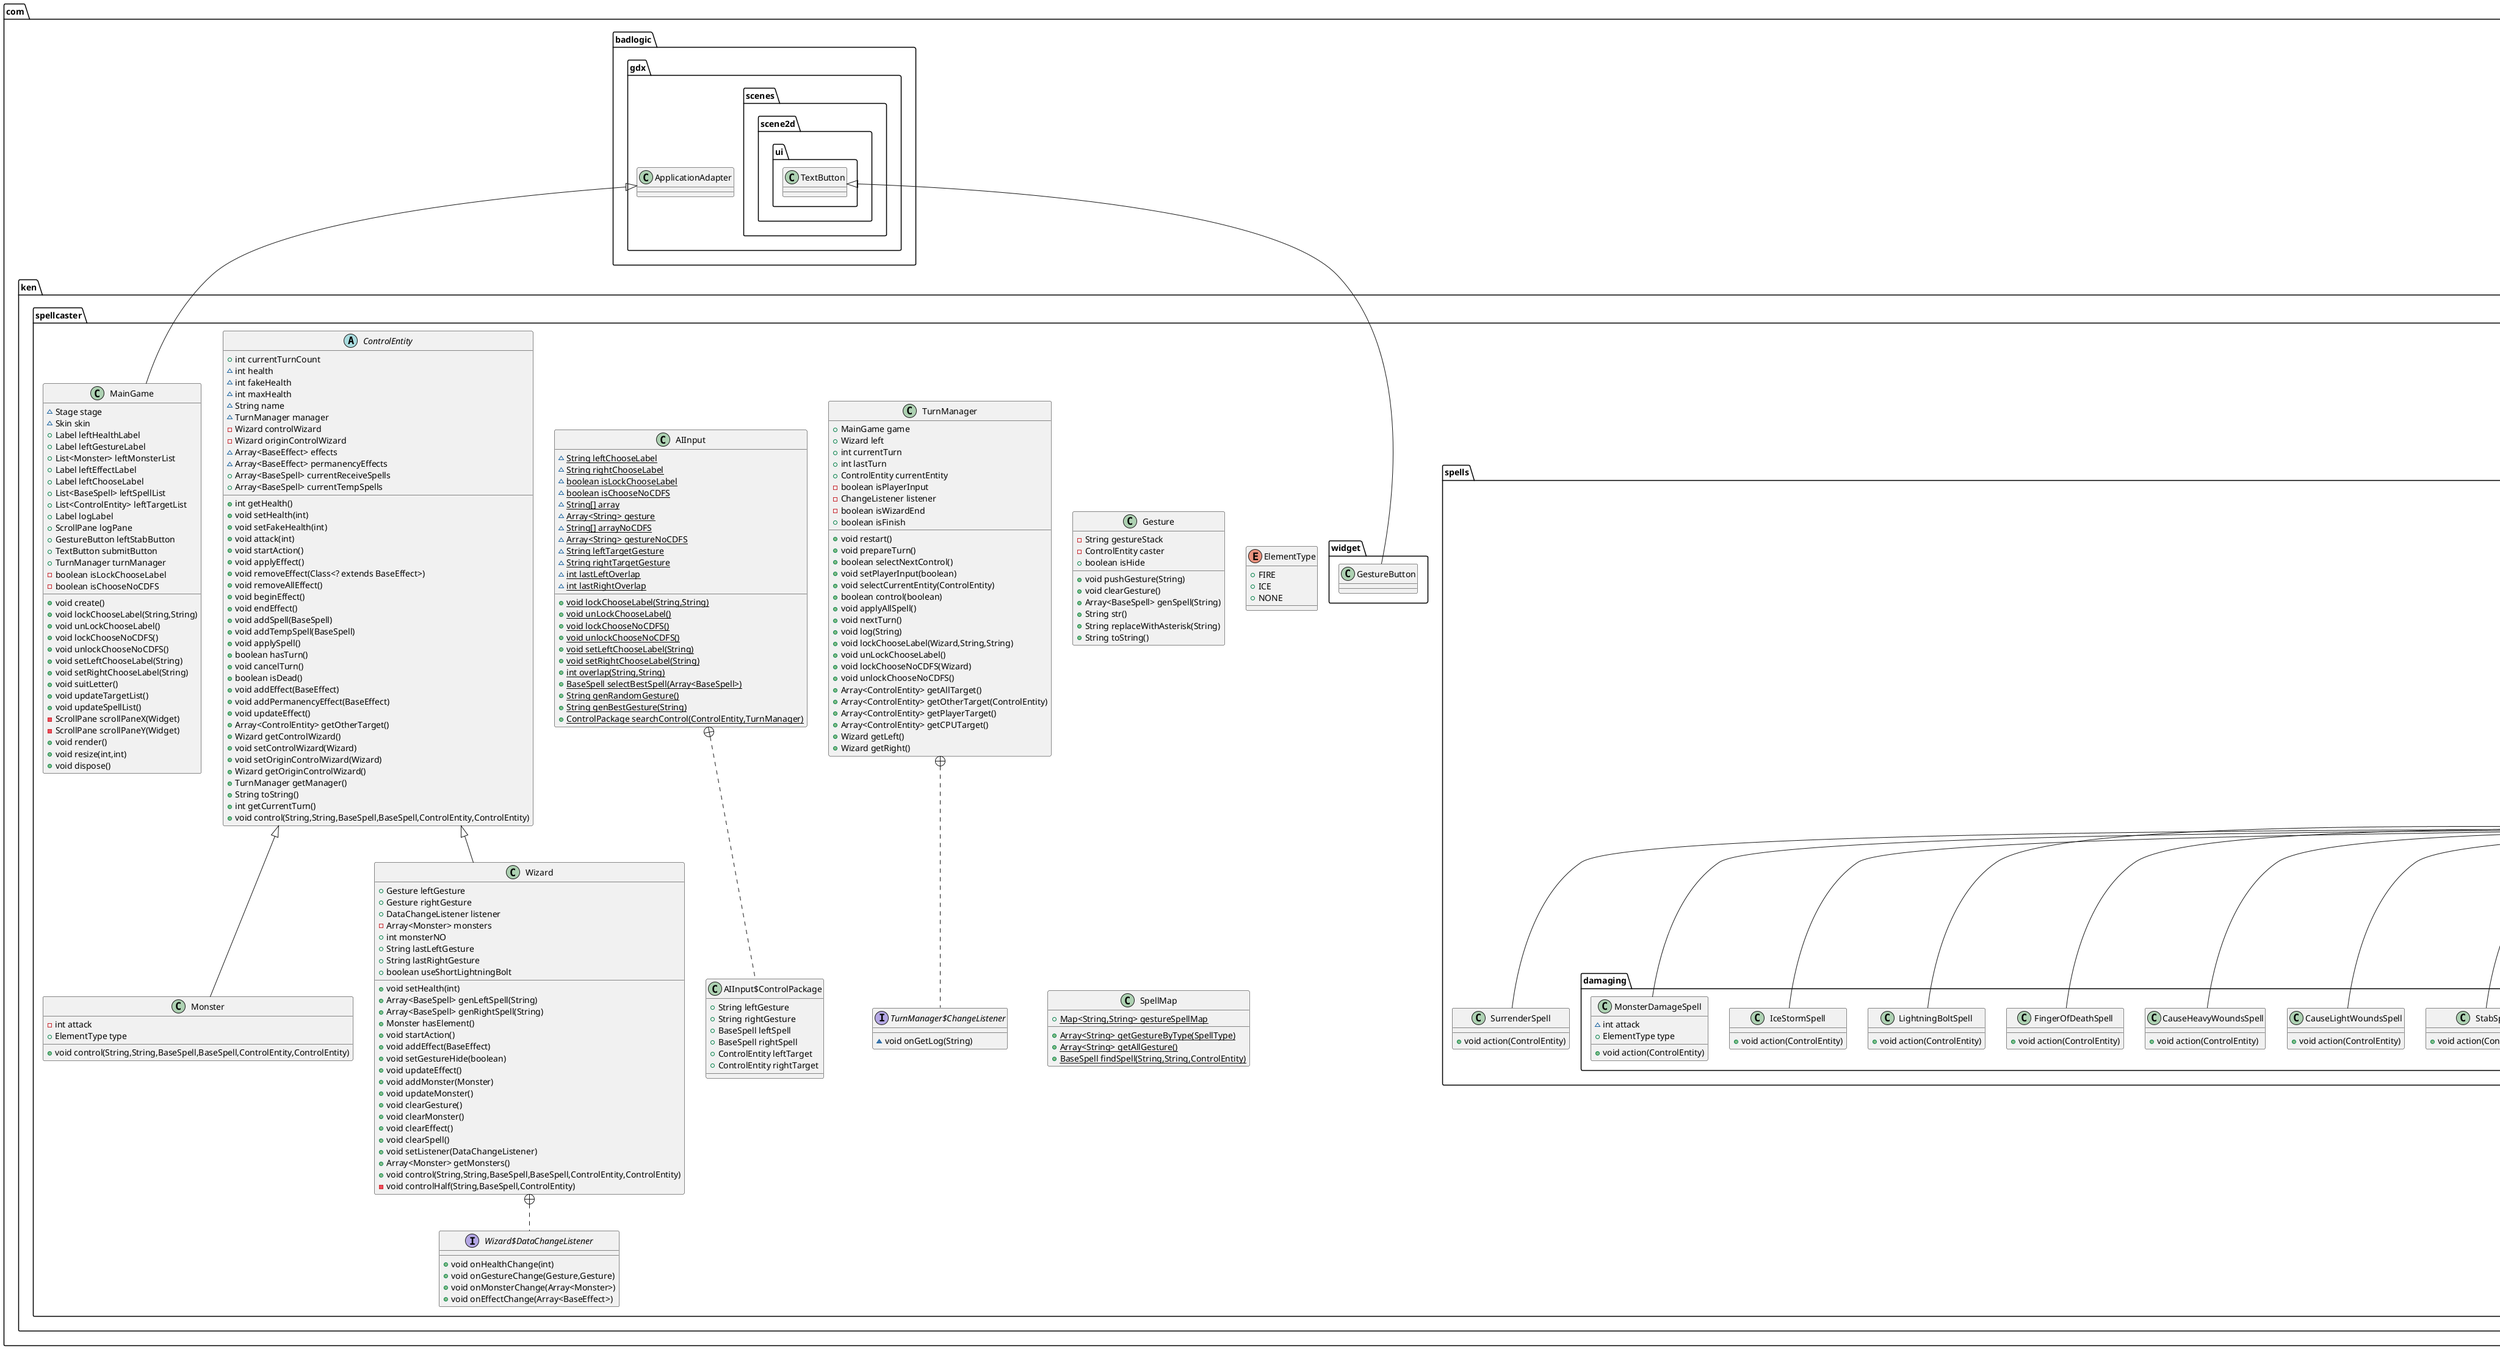 @startuml
class com.ken.spellcaster.effects.enchantment.BlindnessEffect {
+ void actionInRange(ControlEntity)
+ void removeEffect(ControlEntity)
}

class com.ken.spellcaster.spells.damaging.FireStormSpell {
+ void action(ControlEntity)
}

class com.ken.spellcaster.Gesture {
- String gestureStack
- ControlEntity caster
+ boolean isHide
+ void pushGesture(String)
+ void clearGesture()
+ Array<BaseSpell> genSpell(String)
+ String str()
+ String replaceWithAsterisk(String)
+ String toString()
}


class com.ken.spellcaster.spells.enchantment.PoisonSpell {
+ void action(ControlEntity)
}

class com.ken.spellcaster.spells.enchantment.CharmMonsterSpell {
+ void action(ControlEntity)
}

class com.ken.spellcaster.widget.GestureButton {
}
class com.ken.spellcaster.spells.enchantment.DiseaseSpell {
+ void action(ControlEntity)
}

class com.ken.spellcaster.effects.enchantment.InvisibilityEffect {
+ void actionInRange(ControlEntity)
+ void removeEffect(ControlEntity)
}

class com.ken.spellcaster.effects.enchantment.ResistColdEffect {
+ void action2Spell(ControlEntity,BaseSpell)
}

class com.ken.spellcaster.spells.protection.RemoveEnchantmentSpell {
+ void action(ControlEntity)
}

class com.ken.spellcaster.effects.protection.RemoveEnchantmentEffect {
+ void action2Spell(ControlEntity,BaseSpell)
}

class com.ken.spellcaster.TurnManager {
+ MainGame game
+ Wizard left
+ int currentTurn
+ int lastTurn
+ ControlEntity currentEntity
- boolean isPlayerInput
- ChangeListener listener
- boolean isWizardEnd
+ boolean isFinish
+ void restart()
+ void prepareTurn()
+ boolean selectNextControl()
+ void setPlayerInput(boolean)
+ void selectCurrentEntity(ControlEntity)
+ boolean control(boolean)
+ void applyAllSpell()
+ void nextTurn()
+ void log(String)
+ void lockChooseLabel(Wizard,String,String)
+ void unLockChooseLabel()
+ void lockChooseNoCDFS(Wizard)
+ void unlockChooseNoCDFS()
+ Array<ControlEntity> getAllTarget()
+ Array<ControlEntity> getOtherTarget(ControlEntity)
+ Array<ControlEntity> getPlayerTarget()
+ Array<ControlEntity> getCPUTarget()
+ Wizard getLeft()
+ Wizard getRight()
}


interface com.ken.spellcaster.TurnManager$ChangeListener {
~ void onGetLog(String)
}

class com.ken.spellcaster.AIInput {
~ {static} String leftChooseLabel
~ {static} String rightChooseLabel
~ {static} boolean isLockChooseLabel
~ {static} boolean isChooseNoCDFS
~ {static} String[] array
~ {static} Array<String> gesture
~ {static} String[] arrayNoCDFS
~ {static} Array<String> gestureNoCDFS
~ {static} String leftTargetGesture
~ {static} String rightTargetGesture
~ {static} int lastLeftOverlap
~ {static} int lastRightOverlap
+ {static} void lockChooseLabel(String,String)
+ {static} void unLockChooseLabel()
+ {static} void lockChooseNoCDFS()
+ {static} void unlockChooseNoCDFS()
+ {static} void setLeftChooseLabel(String)
+ {static} void setRightChooseLabel(String)
+ {static} int overlap(String,String)
+ {static} BaseSpell selectBestSpell(Array<BaseSpell>)
+ {static} String genRandomGesture()
+ {static} String genBestGesture(String)
+ {static} ControlPackage searchControl(ControlEntity,TurnManager)
}


class com.ken.spellcaster.AIInput$ControlPackage {
+ String leftGesture
+ String rightGesture
+ BaseSpell leftSpell
+ BaseSpell rightSpell
+ ControlEntity leftTarget
+ ControlEntity rightTarget
}

class com.ken.spellcaster.spells.damaging.FireballSpell {
+ void action(ControlEntity)
}

class com.ken.spellcaster.spells.enchantment.FearSpell {
+ void action(ControlEntity)
}

abstract class com.ken.spellcaster.spells.BaseSpell {
~ String name
+ String gesture
+ SpellType type
~ boolean isValid
+ ControlEntity caster
+ boolean isGoodForTarget
+ int mirrorCount
+ void invalid()
+ boolean isValid()
+ String toString()
+ boolean equals(Object)
+ void action(ControlEntity)
+ boolean enchantmentNotCounter(ControlEntity,Class<? extends BaseSpell>)
}


enum com.ken.spellcaster.spells.SpellType {
+  PROTECTION
+  SUMMON
+  DAMAGING
+  ENCHANTMENT
+  Non
}

class com.ken.spellcaster.Monster {
- int attack
+ ElementType type
+ void control(String,String,BaseSpell,BaseSpell,ControlEntity,ControlEntity)
}


enum com.ken.spellcaster.ElementType {
+  FIRE
+  ICE
+  NONE
}

class com.ken.spellcaster.spells.protection.CureHeavyWoundsSpell {
+ void action(ControlEntity)
}

class com.ken.spellcaster.spells.damaging.MissileSpell {
+ void action(ControlEntity)
}

class com.ken.spellcaster.Wizard {
+ Gesture leftGesture
+ Gesture rightGesture
+ DataChangeListener listener
- Array<Monster> monsters
+ int monsterNO
+ String lastLeftGesture
+ String lastRightGesture
+ boolean useShortLightningBolt
+ void setHealth(int)
+ Array<BaseSpell> genLeftSpell(String)
+ Array<BaseSpell> genRightSpell(String)
+ Monster hasElement()
+ void startAction()
+ void addEffect(BaseEffect)
+ void setGestureHide(boolean)
+ void updateEffect()
+ void addMonster(Monster)
+ void updateMonster()
+ void clearGesture()
+ void clearMonster()
+ void clearEffect()
+ void clearSpell()
+ void setListener(DataChangeListener)
+ Array<Monster> getMonsters()
+ void control(String,String,BaseSpell,BaseSpell,ControlEntity,ControlEntity)
- void controlHalf(String,BaseSpell,ControlEntity)
}


interface com.ken.spellcaster.Wizard$DataChangeListener {
+ void onHealthChange(int)
+ void onGestureChange(Gesture,Gesture)
+ void onMonsterChange(Array<Monster>)
+ void onEffectChange(Array<BaseEffect>)
}

class com.ken.spellcaster.spells.enchantment.AmnesiaSpell {
+ void action(ControlEntity)
}

class com.ken.spellcaster.spells.enchantment.AntiSpellSpell {
+ void action(ControlEntity)
}

class com.ken.spellcaster.effects.protection.CounterSpellEffect {
+ void action2Spell(ControlEntity,BaseSpell)
}

abstract class com.ken.spellcaster.effects.BaseEffect {
~ String name
+ int duration
+ int startTurn
+ ControlEntity caster
+ boolean isDestroy
+ void action(ControlEntity)
+ void actionInRange(ControlEntity)
+ void action2Spell(ControlEntity,BaseSpell)
+ void actionOnTurnBegin(ControlEntity)
+ void actionOnTurnEnd(ControlEntity)
+ void removeEffect(ControlEntity)
+ String toString()
+ boolean equals(Object)
}


class com.ken.spellcaster.spells.damaging.StabSpell {
+ void action(ControlEntity)
}

class com.ken.spellcaster.spells.summons.SummonOgreSpell {
+ void action(ControlEntity)
}

class com.ken.spellcaster.spells.damaging.CauseLightWoundsSpell {
+ void action(ControlEntity)
}

class com.ken.spellcaster.effects.enchantment.HasteEffect {
+ void actionInRange(ControlEntity)
}

class com.ken.spellcaster.spells.enchantment.ConfusionSpell {
+ void action(ControlEntity)
}

class com.ken.spellcaster.spells.protection.ShieldSpell {
+ void action(ControlEntity)
}

class com.ken.spellcaster.spells.damaging.CauseHeavyWoundsSpell {
+ void action(ControlEntity)
}

class com.ken.spellcaster.spells.enchantment.HasteSpell {
+ void action(ControlEntity)
}

class com.ken.spellcaster.effects.enchantment.ParalysisEffect {
+ void actionInRange(ControlEntity)
- String cast(String)
+ void actionOnTurnBegin(ControlEntity)
+ void actionOnTurnEnd(ControlEntity)
}

class com.ken.spellcaster.effects.enchantment.CharmMonsterEffect {
+ void actionOnTurnBegin(ControlEntity)
}

class com.ken.spellcaster.effects.protection.DispelMagicEffect {
+ void action2Spell(ControlEntity,BaseSpell)
}

class com.ken.spellcaster.SpellMap {
+ {static} Map<String,String> gestureSpellMap
+ {static} Array<String> getGestureByType(SpellType)
+ {static} Array<String> getAllGesture()
+ {static} BaseSpell findSpell(String,String,ControlEntity)
}


class com.ken.spellcaster.spells.protection.CounterSpellSpell {
+ void action(ControlEntity)
}

class com.ken.spellcaster.spells.enchantment.DelayedEffectSpell {
+ void action(ControlEntity)
}

class com.ken.spellcaster.spells.damaging.FingerOfDeathSpell {
+ void action(ControlEntity)
}

class com.ken.spellcaster.effects.enchantment.DelayedEffectEffect {
~ BaseSpell tmpSpell
+ void action2Spell(ControlEntity,BaseSpell)
}


class com.ken.spellcaster.spells.protection.DispelMagicSpell {
+ void action(ControlEntity)
}

abstract class com.ken.spellcaster.ControlEntity {
+ int currentTurnCount
~ int health
~ int fakeHealth
~ int maxHealth
~ String name
~ TurnManager manager
- Wizard controlWizard
- Wizard originControlWizard
~ Array<BaseEffect> effects
~ Array<BaseEffect> permanencyEffects
+ Array<BaseSpell> currentReceiveSpells
+ Array<BaseSpell> currentTempSpells
+ int getHealth()
+ void setHealth(int)
+ void setFakeHealth(int)
+ void attack(int)
+ void startAction()
+ void applyEffect()
+ void removeEffect(Class<? extends BaseEffect>)
+ void removeAllEffect()
+ void beginEffect()
+ void endEffect()
+ void addSpell(BaseSpell)
+ void addTempSpell(BaseSpell)
+ void applySpell()
+ boolean hasTurn()
+ void cancelTurn()
+ boolean isDead()
+ void addEffect(BaseEffect)
+ void addPermanencyEffect(BaseEffect)
+ void updateEffect()
+ Array<ControlEntity> getOtherTarget()
+ Wizard getControlWizard()
+ void setControlWizard(Wizard)
+ void setOriginControlWizard(Wizard)
+ Wizard getOriginControlWizard()
+ TurnManager getManager()
+ String toString()
+ int getCurrentTurn()
+ void control(String,String,BaseSpell,BaseSpell,ControlEntity,ControlEntity)
}


class com.ken.spellcaster.spells.protection.RaiseDeadSpell {
+ void action(ControlEntity)
}

class com.ken.spellcaster.spells.protection.CureLightWoundsSpell {
+ void action(ControlEntity)
}

class com.ken.spellcaster.spells.protection.MagicMirrorSpell {
+ void action(ControlEntity)
}

class com.ken.spellcaster.spells.enchantment.CharmPersonSpell {
+ void action(ControlEntity)
}

class com.ken.spellcaster.spells.summons.SummonTrollSpell {
+ void action(ControlEntity)
}

class com.ken.spellcaster.spells.enchantment.ResistHeatSpell {
+ void action(ControlEntity)
}

class com.ken.spellcaster.spells.SurrenderSpell {
+ void action(ControlEntity)
}

class com.ken.spellcaster.spells.enchantment.ProtectionFromEvilSpell {
+ void action(ControlEntity)
}

class com.ken.spellcaster.effects.enchantment.ConfusionEffect {
+ void actionInRange(ControlEntity)
+ void actionOnTurnBegin(ControlEntity)
+ void actionOnTurnEnd(ControlEntity)
}

class com.ken.spellcaster.spells.enchantment.InvisibilitySpell {
+ void action(ControlEntity)
}

class com.ken.spellcaster.effects.enchantment.AmnesiaEffect {
+ void actionInRange(ControlEntity)
+ void actionOnTurnBegin(ControlEntity)
+ void actionOnTurnEnd(ControlEntity)
}

class com.ken.spellcaster.effects.protection.MagicMirrorEffect {
+ void action2Spell(ControlEntity,BaseSpell)
}

class com.ken.spellcaster.spells.enchantment.TimeStopSpell {
+ void action(ControlEntity)
}

class com.ken.spellcaster.spells.summons.SummonGoblinSpell {
+ void action(ControlEntity)
}

class com.ken.spellcaster.spells.enchantment.ParalysisSpell {
+ void action(ControlEntity)
}

class com.ken.spellcaster.spells.enchantment.PermanencySpell {
+ void action(ControlEntity)
}

class com.ken.spellcaster.effects.enchantment.PermanencyEffect {
~ ControlEntity target
+ void action2Spell(ControlEntity,BaseSpell)
}


class com.ken.spellcaster.spells.damaging.LightningBoltSpell {
+ void action(ControlEntity)
}

class com.ken.spellcaster.spells.enchantment.ResistColdSpell {
+ void action(ControlEntity)
}

class com.ken.spellcaster.effects.enchantment.ResistHeatEffect {
+ void action2Spell(ControlEntity,BaseSpell)
}

class com.ken.spellcaster.MainGame {
~ Stage stage
~ Skin skin
+ Label leftHealthLabel
+ Label leftGestureLabel
+ List<Monster> leftMonsterList
+ Label leftEffectLabel
+ Label leftChooseLabel
+ List<BaseSpell> leftSpellList
+ List<ControlEntity> leftTargetList
+ Label logLabel
+ ScrollPane logPane
+ GestureButton leftStabButton
+ TextButton submitButton
+ TurnManager turnManager
- boolean isLockChooseLabel
- boolean isChooseNoCDFS
+ void create()
+ void lockChooseLabel(String,String)
+ void unLockChooseLabel()
+ void lockChooseNoCDFS()
+ void unlockChooseNoCDFS()
+ void setLeftChooseLabel(String)
+ void setRightChooseLabel(String)
+ void suitLetter()
+ void updateTargetList()
+ void updateSpellList()
- ScrollPane scrollPaneX(Widget)
- ScrollPane scrollPaneY(Widget)
+ void render()
+ void resize(int,int)
+ void dispose()
}


class com.ken.spellcaster.effects.enchantment.DiseaseEffect {
+ void actionInRange(ControlEntity)
}

class com.ken.spellcaster.spells.summons.SummonGiantSpell {
+ void action(ControlEntity)
}

class com.ken.spellcaster.effects.protection.ShieldEffect {
+ void action2Spell(ControlEntity,BaseSpell)
}

class com.ken.spellcaster.effects.enchantment.PoisonEffect {
+ void actionInRange(ControlEntity)
}

class com.ken.spellcaster.spells.damaging.IceStormSpell {
+ void action(ControlEntity)
}

class com.ken.spellcaster.spells.summons.SummonElementalSpell {
+ void action(ControlEntity)
}

class com.ken.spellcaster.spells.damaging.MonsterDamageSpell {
~ int attack
+ ElementType type
+ void action(ControlEntity)
}


class com.ken.spellcaster.effects.enchantment.FearEffect {
+ void actionOnTurnBegin(ControlEntity)
+ void actionOnTurnEnd(ControlEntity)
}

class com.ken.spellcaster.spells.enchantment.BlindnessSpell {
+ void action(ControlEntity)
}

class com.ken.spellcaster.effects.enchantment.CharmPersonEffect {
+ void actionOnTurnBegin(ControlEntity)
+ void actionOnTurnEnd(ControlEntity)
}



com.ken.spellcaster.effects.BaseEffect <|-- com.ken.spellcaster.effects.enchantment.BlindnessEffect
com.ken.spellcaster.spells.BaseSpell <|-- com.ken.spellcaster.spells.damaging.FireStormSpell
com.ken.spellcaster.spells.BaseSpell <|-- com.ken.spellcaster.spells.enchantment.PoisonSpell
com.ken.spellcaster.spells.BaseSpell <|-- com.ken.spellcaster.spells.enchantment.CharmMonsterSpell
com.badlogic.gdx.scenes.scene2d.ui.TextButton <|-- com.ken.spellcaster.widget.GestureButton
com.ken.spellcaster.spells.BaseSpell <|-- com.ken.spellcaster.spells.enchantment.DiseaseSpell
com.ken.spellcaster.effects.BaseEffect <|-- com.ken.spellcaster.effects.enchantment.InvisibilityEffect
com.ken.spellcaster.effects.BaseEffect <|-- com.ken.spellcaster.effects.enchantment.ResistColdEffect
com.ken.spellcaster.spells.BaseSpell <|-- com.ken.spellcaster.spells.protection.RemoveEnchantmentSpell
com.ken.spellcaster.effects.BaseEffect <|-- com.ken.spellcaster.effects.protection.RemoveEnchantmentEffect
com.ken.spellcaster.TurnManager +.. com.ken.spellcaster.TurnManager$ChangeListener
com.ken.spellcaster.AIInput +.. com.ken.spellcaster.AIInput$ControlPackage
com.ken.spellcaster.spells.BaseSpell <|-- com.ken.spellcaster.spells.damaging.FireballSpell
com.ken.spellcaster.spells.BaseSpell <|-- com.ken.spellcaster.spells.enchantment.FearSpell
com.ken.spellcaster.ControlEntity <|-- com.ken.spellcaster.Monster
com.ken.spellcaster.spells.BaseSpell <|-- com.ken.spellcaster.spells.protection.CureHeavyWoundsSpell
com.ken.spellcaster.spells.BaseSpell <|-- com.ken.spellcaster.spells.damaging.MissileSpell
com.ken.spellcaster.ControlEntity <|-- com.ken.spellcaster.Wizard
com.ken.spellcaster.Wizard +.. com.ken.spellcaster.Wizard$DataChangeListener
com.ken.spellcaster.spells.BaseSpell <|-- com.ken.spellcaster.spells.enchantment.AmnesiaSpell
com.ken.spellcaster.spells.BaseSpell <|-- com.ken.spellcaster.spells.enchantment.AntiSpellSpell
com.ken.spellcaster.effects.BaseEffect <|-- com.ken.spellcaster.effects.protection.CounterSpellEffect
com.ken.spellcaster.spells.BaseSpell <|-- com.ken.spellcaster.spells.damaging.StabSpell
com.ken.spellcaster.spells.BaseSpell <|-- com.ken.spellcaster.spells.summons.SummonOgreSpell
com.ken.spellcaster.spells.BaseSpell <|-- com.ken.spellcaster.spells.damaging.CauseLightWoundsSpell
com.ken.spellcaster.effects.BaseEffect <|-- com.ken.spellcaster.effects.enchantment.HasteEffect
com.ken.spellcaster.spells.BaseSpell <|-- com.ken.spellcaster.spells.enchantment.ConfusionSpell
com.ken.spellcaster.spells.BaseSpell <|-- com.ken.spellcaster.spells.protection.ShieldSpell
com.ken.spellcaster.spells.BaseSpell <|-- com.ken.spellcaster.spells.damaging.CauseHeavyWoundsSpell
com.ken.spellcaster.spells.BaseSpell <|-- com.ken.spellcaster.spells.enchantment.HasteSpell
com.ken.spellcaster.effects.BaseEffect <|-- com.ken.spellcaster.effects.enchantment.ParalysisEffect
com.ken.spellcaster.effects.BaseEffect <|-- com.ken.spellcaster.effects.enchantment.CharmMonsterEffect
com.ken.spellcaster.effects.BaseEffect <|-- com.ken.spellcaster.effects.protection.DispelMagicEffect
com.ken.spellcaster.spells.BaseSpell <|-- com.ken.spellcaster.spells.protection.CounterSpellSpell
com.ken.spellcaster.spells.BaseSpell <|-- com.ken.spellcaster.spells.enchantment.DelayedEffectSpell
com.ken.spellcaster.spells.BaseSpell <|-- com.ken.spellcaster.spells.damaging.FingerOfDeathSpell
com.ken.spellcaster.effects.BaseEffect <|-- com.ken.spellcaster.effects.enchantment.DelayedEffectEffect
com.ken.spellcaster.spells.BaseSpell <|-- com.ken.spellcaster.spells.protection.DispelMagicSpell
com.ken.spellcaster.spells.BaseSpell <|-- com.ken.spellcaster.spells.protection.RaiseDeadSpell
com.ken.spellcaster.spells.BaseSpell <|-- com.ken.spellcaster.spells.protection.CureLightWoundsSpell
com.ken.spellcaster.spells.BaseSpell <|-- com.ken.spellcaster.spells.protection.MagicMirrorSpell
com.ken.spellcaster.spells.BaseSpell <|-- com.ken.spellcaster.spells.enchantment.CharmPersonSpell
com.ken.spellcaster.spells.BaseSpell <|-- com.ken.spellcaster.spells.summons.SummonTrollSpell
com.ken.spellcaster.spells.BaseSpell <|-- com.ken.spellcaster.spells.enchantment.ResistHeatSpell
com.ken.spellcaster.spells.BaseSpell <|-- com.ken.spellcaster.spells.SurrenderSpell
com.ken.spellcaster.spells.BaseSpell <|-- com.ken.spellcaster.spells.enchantment.ProtectionFromEvilSpell
com.ken.spellcaster.effects.BaseEffect <|-- com.ken.spellcaster.effects.enchantment.ConfusionEffect
com.ken.spellcaster.spells.BaseSpell <|-- com.ken.spellcaster.spells.enchantment.InvisibilitySpell
com.ken.spellcaster.effects.BaseEffect <|-- com.ken.spellcaster.effects.enchantment.AmnesiaEffect
com.ken.spellcaster.effects.BaseEffect <|-- com.ken.spellcaster.effects.protection.MagicMirrorEffect
com.ken.spellcaster.spells.BaseSpell <|-- com.ken.spellcaster.spells.enchantment.TimeStopSpell
com.ken.spellcaster.spells.BaseSpell <|-- com.ken.spellcaster.spells.summons.SummonGoblinSpell
com.ken.spellcaster.spells.BaseSpell <|-- com.ken.spellcaster.spells.enchantment.ParalysisSpell
com.ken.spellcaster.spells.BaseSpell <|-- com.ken.spellcaster.spells.enchantment.PermanencySpell
com.ken.spellcaster.effects.BaseEffect <|-- com.ken.spellcaster.effects.enchantment.PermanencyEffect
com.ken.spellcaster.spells.BaseSpell <|-- com.ken.spellcaster.spells.damaging.LightningBoltSpell
com.ken.spellcaster.spells.BaseSpell <|-- com.ken.spellcaster.spells.enchantment.ResistColdSpell
com.ken.spellcaster.effects.BaseEffect <|-- com.ken.spellcaster.effects.enchantment.ResistHeatEffect
com.badlogic.gdx.ApplicationAdapter <|-- com.ken.spellcaster.MainGame
com.ken.spellcaster.effects.BaseEffect <|-- com.ken.spellcaster.effects.enchantment.DiseaseEffect
com.ken.spellcaster.spells.BaseSpell <|-- com.ken.spellcaster.spells.summons.SummonGiantSpell
com.ken.spellcaster.effects.BaseEffect <|-- com.ken.spellcaster.effects.protection.ShieldEffect
com.ken.spellcaster.effects.BaseEffect <|-- com.ken.spellcaster.effects.enchantment.PoisonEffect
com.ken.spellcaster.spells.BaseSpell <|-- com.ken.spellcaster.spells.damaging.IceStormSpell
com.ken.spellcaster.spells.BaseSpell <|-- com.ken.spellcaster.spells.summons.SummonElementalSpell
com.ken.spellcaster.spells.BaseSpell <|-- com.ken.spellcaster.spells.damaging.MonsterDamageSpell
com.ken.spellcaster.effects.BaseEffect <|-- com.ken.spellcaster.effects.enchantment.FearEffect
com.ken.spellcaster.spells.BaseSpell <|-- com.ken.spellcaster.spells.enchantment.BlindnessSpell
com.ken.spellcaster.effects.BaseEffect <|-- com.ken.spellcaster.effects.enchantment.CharmPersonEffect
@enduml